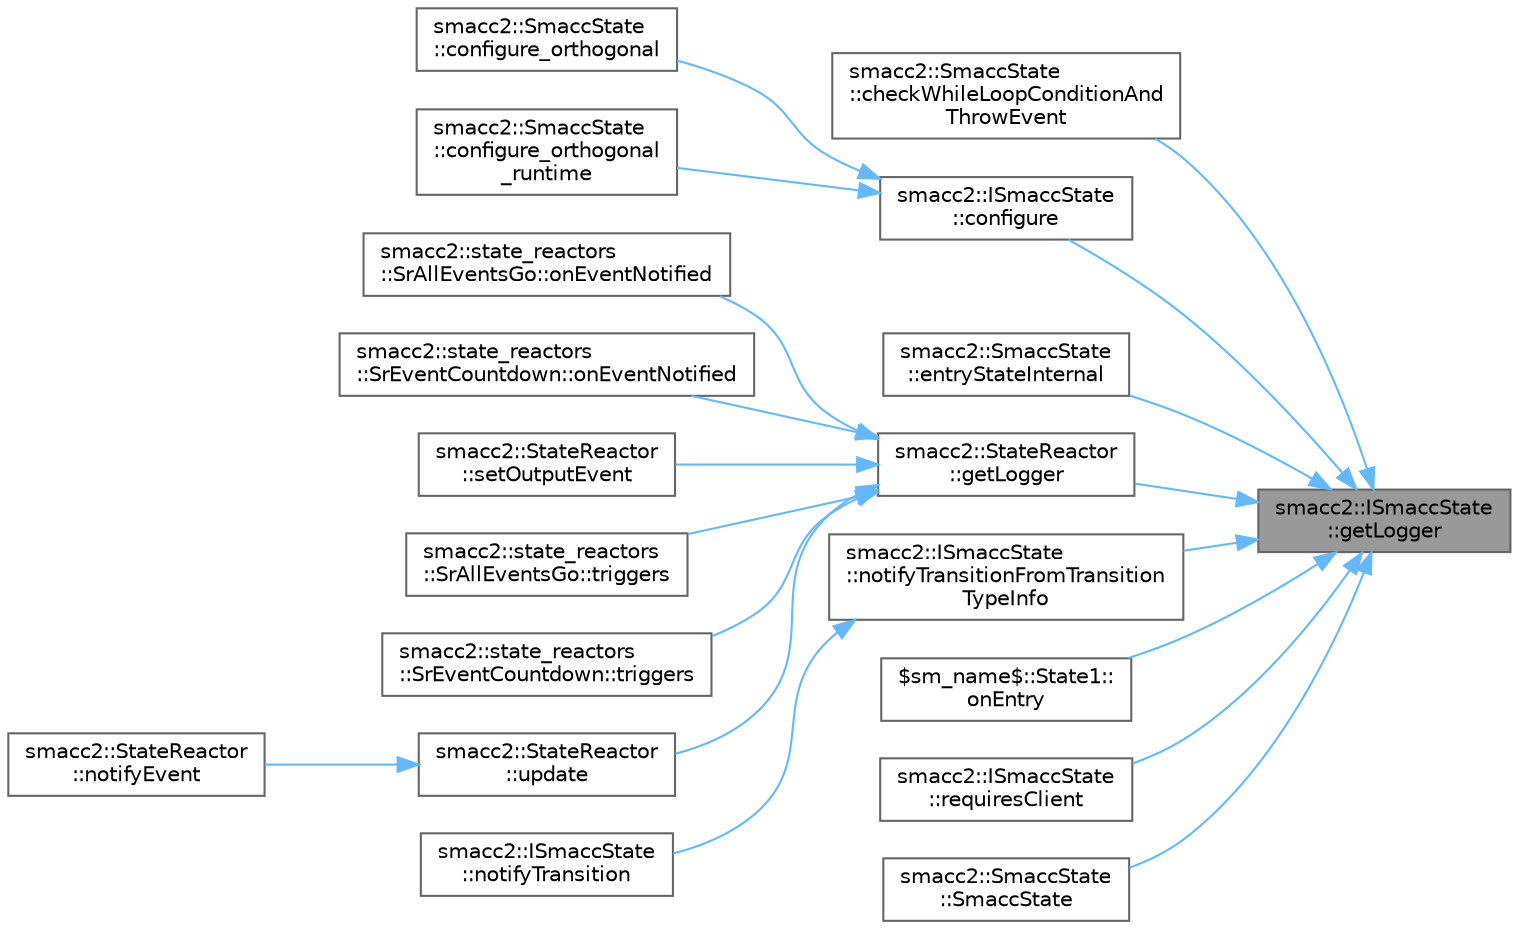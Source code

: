 digraph "smacc2::ISmaccState::getLogger"
{
 // LATEX_PDF_SIZE
  bgcolor="transparent";
  edge [fontname=Helvetica,fontsize=10,labelfontname=Helvetica,labelfontsize=10];
  node [fontname=Helvetica,fontsize=10,shape=box,height=0.2,width=0.4];
  rankdir="RL";
  Node1 [label="smacc2::ISmaccState\l::getLogger",height=0.2,width=0.4,color="gray40", fillcolor="grey60", style="filled", fontcolor="black",tooltip=" "];
  Node1 -> Node2 [dir="back",color="steelblue1",style="solid"];
  Node2 [label="smacc2::SmaccState\l::checkWhileLoopConditionAnd\lThrowEvent",height=0.2,width=0.4,color="grey40", fillcolor="white", style="filled",URL="$classsmacc2_1_1SmaccState.html#a379a8f1b99b10d7aec9a6526baea44e4",tooltip=" "];
  Node1 -> Node3 [dir="back",color="steelblue1",style="solid"];
  Node3 [label="smacc2::ISmaccState\l::configure",height=0.2,width=0.4,color="grey40", fillcolor="white", style="filled",URL="$classsmacc2_1_1ISmaccState.html#a4fb93a9c3933ad7a2755da758634d00d",tooltip=" "];
  Node3 -> Node4 [dir="back",color="steelblue1",style="solid"];
  Node4 [label="smacc2::SmaccState\l::configure_orthogonal",height=0.2,width=0.4,color="grey40", fillcolor="white", style="filled",URL="$classsmacc2_1_1SmaccState.html#aeb080a6a67b39552c31e3ee16ae5336b",tooltip=" "];
  Node3 -> Node5 [dir="back",color="steelblue1",style="solid"];
  Node5 [label="smacc2::SmaccState\l::configure_orthogonal\l_runtime",height=0.2,width=0.4,color="grey40", fillcolor="white", style="filled",URL="$classsmacc2_1_1SmaccState.html#ae85964a63b9b2da623ee6f851fb0ffb4",tooltip=" "];
  Node1 -> Node6 [dir="back",color="steelblue1",style="solid"];
  Node6 [label="smacc2::SmaccState\l::entryStateInternal",height=0.2,width=0.4,color="grey40", fillcolor="white", style="filled",URL="$classsmacc2_1_1SmaccState.html#aeeaa708975d375657bf294a2935d5c9e",tooltip=" "];
  Node1 -> Node7 [dir="back",color="steelblue1",style="solid"];
  Node7 [label="smacc2::StateReactor\l::getLogger",height=0.2,width=0.4,color="grey40", fillcolor="white", style="filled",URL="$classsmacc2_1_1StateReactor.html#ad2fdb06c90f48b20dff9719804663220",tooltip=" "];
  Node7 -> Node8 [dir="back",color="steelblue1",style="solid"];
  Node8 [label="smacc2::state_reactors\l::SrAllEventsGo::onEventNotified",height=0.2,width=0.4,color="grey40", fillcolor="white", style="filled",URL="$classsmacc2_1_1state__reactors_1_1SrAllEventsGo.html#acdaa0a4aac33ff605d4153df7ce71964",tooltip=" "];
  Node7 -> Node9 [dir="back",color="steelblue1",style="solid"];
  Node9 [label="smacc2::state_reactors\l::SrEventCountdown::onEventNotified",height=0.2,width=0.4,color="grey40", fillcolor="white", style="filled",URL="$classsmacc2_1_1state__reactors_1_1SrEventCountdown.html#a74660a7756e33b09669d6d4f3ba61406",tooltip=" "];
  Node7 -> Node10 [dir="back",color="steelblue1",style="solid"];
  Node10 [label="smacc2::StateReactor\l::setOutputEvent",height=0.2,width=0.4,color="grey40", fillcolor="white", style="filled",URL="$classsmacc2_1_1StateReactor.html#a5dc683e0ff3ae610d88555881d9ff5d6",tooltip=" "];
  Node7 -> Node11 [dir="back",color="steelblue1",style="solid"];
  Node11 [label="smacc2::state_reactors\l::SrAllEventsGo::triggers",height=0.2,width=0.4,color="grey40", fillcolor="white", style="filled",URL="$classsmacc2_1_1state__reactors_1_1SrAllEventsGo.html#a1ad9f6cae0c69ffb1dd467aa7c73df76",tooltip=" "];
  Node7 -> Node12 [dir="back",color="steelblue1",style="solid"];
  Node12 [label="smacc2::state_reactors\l::SrEventCountdown::triggers",height=0.2,width=0.4,color="grey40", fillcolor="white", style="filled",URL="$classsmacc2_1_1state__reactors_1_1SrEventCountdown.html#a2f08f663b2ccb6f677cd4407efba341a",tooltip=" "];
  Node7 -> Node13 [dir="back",color="steelblue1",style="solid"];
  Node13 [label="smacc2::StateReactor\l::update",height=0.2,width=0.4,color="grey40", fillcolor="white", style="filled",URL="$classsmacc2_1_1StateReactor.html#a2c8678121dbb9b05cd89eb5f6538f804",tooltip=" "];
  Node13 -> Node14 [dir="back",color="steelblue1",style="solid"];
  Node14 [label="smacc2::StateReactor\l::notifyEvent",height=0.2,width=0.4,color="grey40", fillcolor="white", style="filled",URL="$classsmacc2_1_1StateReactor.html#a627037e7e483d9a89089b18d5b941423",tooltip=" "];
  Node1 -> Node15 [dir="back",color="steelblue1",style="solid"];
  Node15 [label="smacc2::ISmaccState\l::notifyTransitionFromTransition\lTypeInfo",height=0.2,width=0.4,color="grey40", fillcolor="white", style="filled",URL="$classsmacc2_1_1ISmaccState.html#af07000235dbc0541fe4cd9cc08790dd1",tooltip=" "];
  Node15 -> Node16 [dir="back",color="steelblue1",style="solid"];
  Node16 [label="smacc2::ISmaccState\l::notifyTransition",height=0.2,width=0.4,color="grey40", fillcolor="white", style="filled",URL="$classsmacc2_1_1ISmaccState.html#ad5349c83f7a9455a07113e088ad295d3",tooltip=" "];
  Node1 -> Node17 [dir="back",color="steelblue1",style="solid"];
  Node17 [label="$sm_name$::State1::\lonEntry",height=0.2,width=0.4,color="grey40", fillcolor="white", style="filled",URL="$struct_0bsm__name_0b_1_1State1.html#af993be06b14d09c84e742325b315580c",tooltip=" "];
  Node1 -> Node18 [dir="back",color="steelblue1",style="solid"];
  Node18 [label="smacc2::ISmaccState\l::requiresClient",height=0.2,width=0.4,color="grey40", fillcolor="white", style="filled",URL="$classsmacc2_1_1ISmaccState.html#a62def2d8c4c1f489bbfc76735e0a6ec3",tooltip=" "];
  Node1 -> Node19 [dir="back",color="steelblue1",style="solid"];
  Node19 [label="smacc2::SmaccState\l::SmaccState",height=0.2,width=0.4,color="grey40", fillcolor="white", style="filled",URL="$classsmacc2_1_1SmaccState.html#a9d1a99ca5afc44ca2bd865694e34e1a5",tooltip=" "];
}
